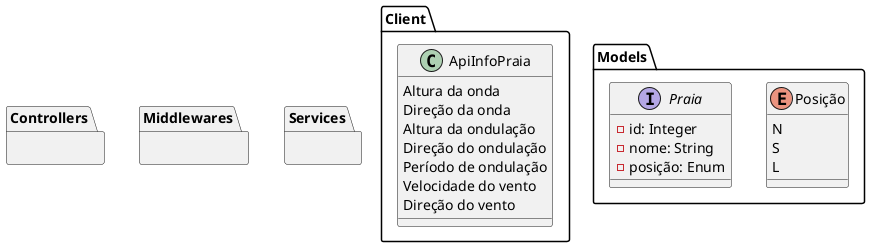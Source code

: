 @startuml class

package Client {
  class ApiInfoPraia {
    Altura da onda
    Direção da onda
    Altura da ondulação
    Direção do ondulação
    Período de ondulação
    Velocidade do vento
    Direção do vento 
  }
}
package Models {

  enum Posição {
    N
    S
    L
    
  }

  interface Praia {
    -id: Integer
    -nome: String
    -posição: Enum
  }
}
package Controllers {}
package Middlewares {}
package Services {}

@enduml